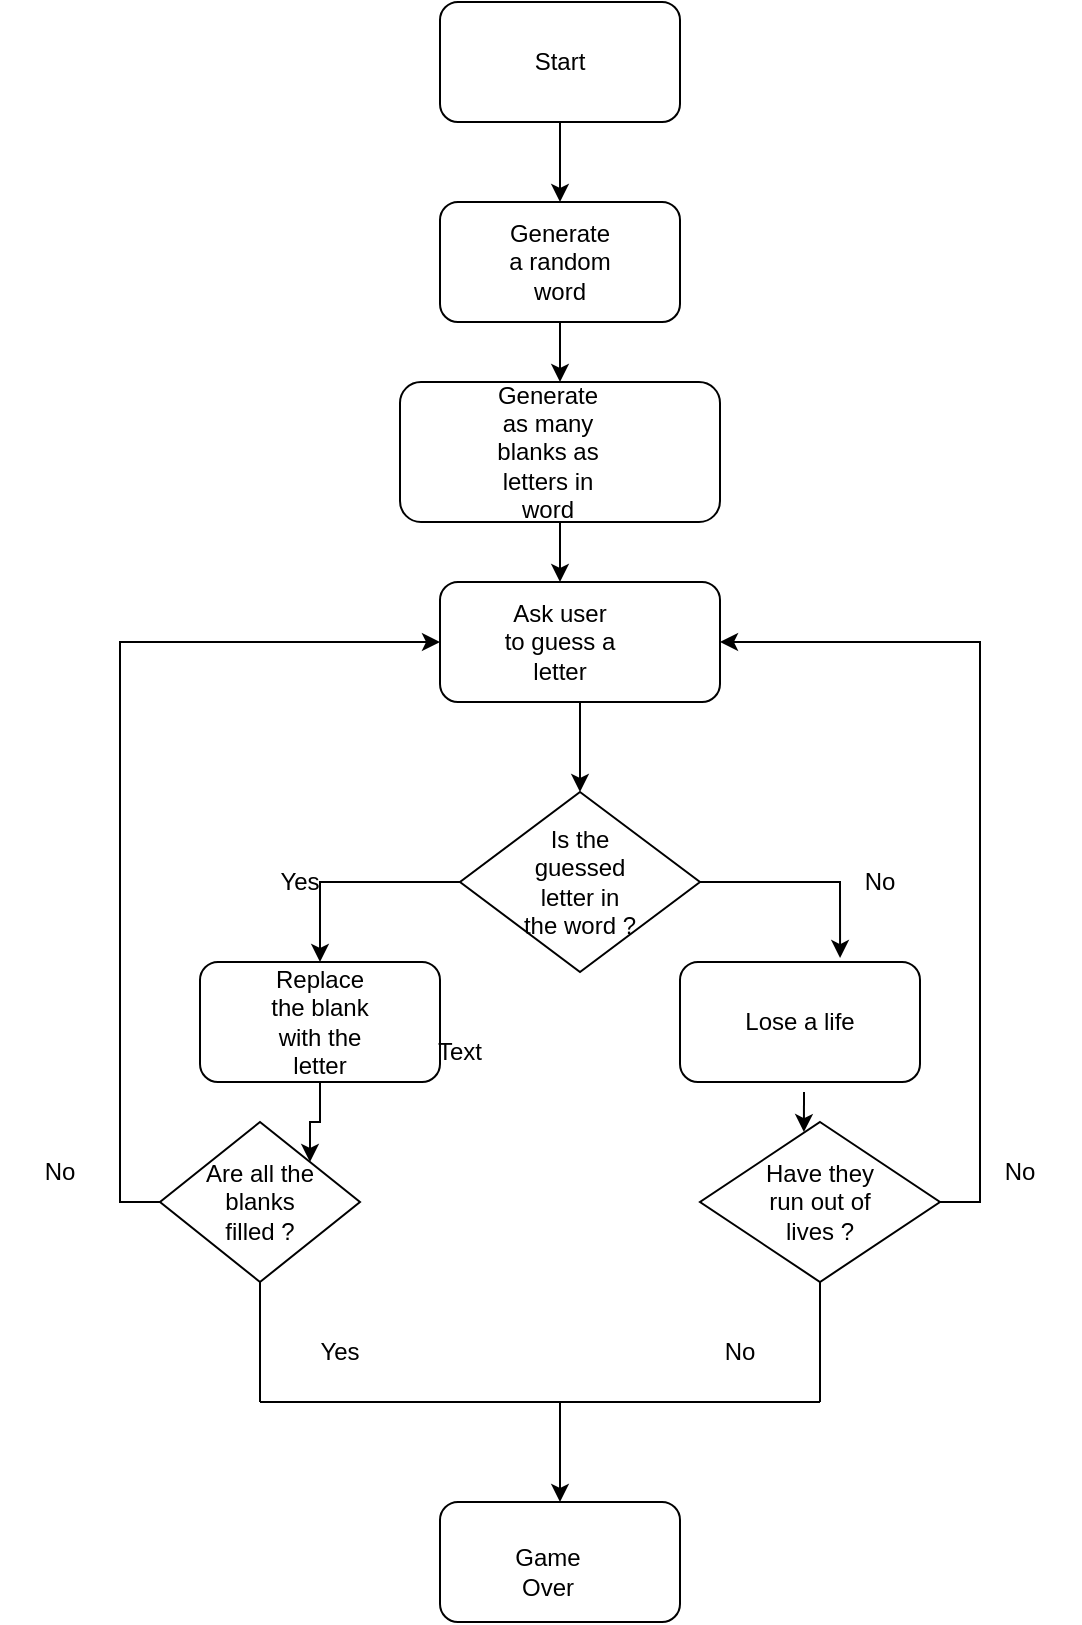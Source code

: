 <mxfile version="15.9.4" type="github">
  <diagram id="5DhgcH6jzRLOfP7Qu0oW" name="Page-1">
    <mxGraphModel dx="552" dy="423" grid="1" gridSize="10" guides="1" tooltips="1" connect="1" arrows="1" fold="1" page="1" pageScale="1" pageWidth="827" pageHeight="1169" math="0" shadow="0">
      <root>
        <mxCell id="0" />
        <mxCell id="1" parent="0" />
        <mxCell id="C4PRS4rC5Xd6t-OMOcKB-3" value="" style="rounded=1;whiteSpace=wrap;html=1;" vertex="1" parent="1">
          <mxGeometry x="390" y="70" width="120" height="60" as="geometry" />
        </mxCell>
        <mxCell id="C4PRS4rC5Xd6t-OMOcKB-5" style="edgeStyle=orthogonalEdgeStyle;rounded=0;orthogonalLoop=1;jettySize=auto;html=1;exitX=0.5;exitY=1;exitDx=0;exitDy=0;" edge="1" parent="1" source="C4PRS4rC5Xd6t-OMOcKB-4">
          <mxGeometry relative="1" as="geometry">
            <mxPoint x="450" y="170" as="targetPoint" />
          </mxGeometry>
        </mxCell>
        <mxCell id="C4PRS4rC5Xd6t-OMOcKB-4" value="Start" style="text;html=1;strokeColor=none;fillColor=none;align=center;verticalAlign=middle;whiteSpace=wrap;rounded=0;" vertex="1" parent="1">
          <mxGeometry x="400" y="70" width="100" height="60" as="geometry" />
        </mxCell>
        <mxCell id="C4PRS4rC5Xd6t-OMOcKB-9" style="edgeStyle=orthogonalEdgeStyle;rounded=0;orthogonalLoop=1;jettySize=auto;html=1;exitX=0.5;exitY=1;exitDx=0;exitDy=0;" edge="1" parent="1" source="C4PRS4rC5Xd6t-OMOcKB-6">
          <mxGeometry relative="1" as="geometry">
            <mxPoint x="450" y="260" as="targetPoint" />
          </mxGeometry>
        </mxCell>
        <mxCell id="C4PRS4rC5Xd6t-OMOcKB-6" value="" style="rounded=1;whiteSpace=wrap;html=1;" vertex="1" parent="1">
          <mxGeometry x="390" y="170" width="120" height="60" as="geometry" />
        </mxCell>
        <mxCell id="C4PRS4rC5Xd6t-OMOcKB-7" value="Generate a random word" style="text;html=1;strokeColor=none;fillColor=none;align=center;verticalAlign=middle;whiteSpace=wrap;rounded=0;" vertex="1" parent="1">
          <mxGeometry x="420" y="185" width="60" height="30" as="geometry" />
        </mxCell>
        <mxCell id="C4PRS4rC5Xd6t-OMOcKB-14" style="edgeStyle=orthogonalEdgeStyle;rounded=0;orthogonalLoop=1;jettySize=auto;html=1;exitX=0.5;exitY=1;exitDx=0;exitDy=0;" edge="1" parent="1" source="C4PRS4rC5Xd6t-OMOcKB-10">
          <mxGeometry relative="1" as="geometry">
            <mxPoint x="450" y="360" as="targetPoint" />
          </mxGeometry>
        </mxCell>
        <mxCell id="C4PRS4rC5Xd6t-OMOcKB-10" value="" style="rounded=1;whiteSpace=wrap;html=1;" vertex="1" parent="1">
          <mxGeometry x="370" y="260" width="160" height="70" as="geometry" />
        </mxCell>
        <mxCell id="C4PRS4rC5Xd6t-OMOcKB-13" value="Generate as many blanks as letters in word" style="text;html=1;strokeColor=none;fillColor=none;align=center;verticalAlign=middle;whiteSpace=wrap;rounded=0;" vertex="1" parent="1">
          <mxGeometry x="414" y="280" width="60" height="30" as="geometry" />
        </mxCell>
        <mxCell id="C4PRS4rC5Xd6t-OMOcKB-28" style="edgeStyle=orthogonalEdgeStyle;rounded=0;orthogonalLoop=1;jettySize=auto;html=1;entryX=0.5;entryY=0;entryDx=0;entryDy=0;" edge="1" parent="1" source="C4PRS4rC5Xd6t-OMOcKB-15" target="C4PRS4rC5Xd6t-OMOcKB-26">
          <mxGeometry relative="1" as="geometry" />
        </mxCell>
        <mxCell id="C4PRS4rC5Xd6t-OMOcKB-15" value="" style="rounded=1;whiteSpace=wrap;html=1;" vertex="1" parent="1">
          <mxGeometry x="390" y="360" width="140" height="60" as="geometry" />
        </mxCell>
        <mxCell id="C4PRS4rC5Xd6t-OMOcKB-16" value="Ask user to guess a letter" style="text;html=1;strokeColor=none;fillColor=none;align=center;verticalAlign=middle;whiteSpace=wrap;rounded=0;" vertex="1" parent="1">
          <mxGeometry x="420" y="375" width="60" height="30" as="geometry" />
        </mxCell>
        <mxCell id="C4PRS4rC5Xd6t-OMOcKB-21" style="edgeStyle=orthogonalEdgeStyle;rounded=0;orthogonalLoop=1;jettySize=auto;html=1;exitX=1;exitY=0.5;exitDx=0;exitDy=0;entryX=1;entryY=0.5;entryDx=0;entryDy=0;" edge="1" parent="1" source="C4PRS4rC5Xd6t-OMOcKB-18" target="C4PRS4rC5Xd6t-OMOcKB-15">
          <mxGeometry relative="1" as="geometry" />
        </mxCell>
        <mxCell id="C4PRS4rC5Xd6t-OMOcKB-18" value="" style="rhombus;whiteSpace=wrap;html=1;" vertex="1" parent="1">
          <mxGeometry x="520" y="630" width="120" height="80" as="geometry" />
        </mxCell>
        <mxCell id="C4PRS4rC5Xd6t-OMOcKB-19" value="Have they run out of lives ?" style="text;html=1;strokeColor=none;fillColor=none;align=center;verticalAlign=middle;whiteSpace=wrap;rounded=0;" vertex="1" parent="1">
          <mxGeometry x="550" y="655" width="60" height="30" as="geometry" />
        </mxCell>
        <mxCell id="C4PRS4rC5Xd6t-OMOcKB-25" style="edgeStyle=orthogonalEdgeStyle;rounded=0;orthogonalLoop=1;jettySize=auto;html=1;entryX=0;entryY=0.5;entryDx=0;entryDy=0;" edge="1" parent="1" target="C4PRS4rC5Xd6t-OMOcKB-15">
          <mxGeometry relative="1" as="geometry">
            <mxPoint x="213" y="390" as="targetPoint" />
            <mxPoint x="253" y="670" as="sourcePoint" />
            <Array as="points">
              <mxPoint x="230" y="670" />
              <mxPoint x="230" y="390" />
            </Array>
          </mxGeometry>
        </mxCell>
        <mxCell id="C4PRS4rC5Xd6t-OMOcKB-22" value="" style="rhombus;whiteSpace=wrap;html=1;" vertex="1" parent="1">
          <mxGeometry x="250" y="630" width="100" height="80" as="geometry" />
        </mxCell>
        <mxCell id="C4PRS4rC5Xd6t-OMOcKB-23" value="Are all the blanks filled ?" style="text;html=1;strokeColor=none;fillColor=none;align=center;verticalAlign=middle;whiteSpace=wrap;rounded=0;" vertex="1" parent="1">
          <mxGeometry x="270" y="655" width="60" height="30" as="geometry" />
        </mxCell>
        <mxCell id="C4PRS4rC5Xd6t-OMOcKB-34" style="edgeStyle=orthogonalEdgeStyle;rounded=0;orthogonalLoop=1;jettySize=auto;html=1;entryX=0.5;entryY=0;entryDx=0;entryDy=0;" edge="1" parent="1" source="C4PRS4rC5Xd6t-OMOcKB-26" target="C4PRS4rC5Xd6t-OMOcKB-30">
          <mxGeometry relative="1" as="geometry" />
        </mxCell>
        <mxCell id="C4PRS4rC5Xd6t-OMOcKB-37" style="edgeStyle=orthogonalEdgeStyle;rounded=0;orthogonalLoop=1;jettySize=auto;html=1;entryX=0.667;entryY=-0.033;entryDx=0;entryDy=0;entryPerimeter=0;" edge="1" parent="1" source="C4PRS4rC5Xd6t-OMOcKB-26" target="C4PRS4rC5Xd6t-OMOcKB-32">
          <mxGeometry relative="1" as="geometry">
            <Array as="points">
              <mxPoint x="590" y="510" />
            </Array>
          </mxGeometry>
        </mxCell>
        <mxCell id="C4PRS4rC5Xd6t-OMOcKB-26" value="" style="rhombus;whiteSpace=wrap;html=1;" vertex="1" parent="1">
          <mxGeometry x="400" y="465" width="120" height="90" as="geometry" />
        </mxCell>
        <mxCell id="C4PRS4rC5Xd6t-OMOcKB-27" value="Is the guessed letter in the word ?" style="text;html=1;strokeColor=none;fillColor=none;align=center;verticalAlign=middle;whiteSpace=wrap;rounded=0;" vertex="1" parent="1">
          <mxGeometry x="430" y="495" width="60" height="30" as="geometry" />
        </mxCell>
        <mxCell id="C4PRS4rC5Xd6t-OMOcKB-39" style="edgeStyle=orthogonalEdgeStyle;rounded=0;orthogonalLoop=1;jettySize=auto;html=1;entryX=1;entryY=0;entryDx=0;entryDy=0;" edge="1" parent="1" source="C4PRS4rC5Xd6t-OMOcKB-30" target="C4PRS4rC5Xd6t-OMOcKB-22">
          <mxGeometry relative="1" as="geometry" />
        </mxCell>
        <mxCell id="C4PRS4rC5Xd6t-OMOcKB-30" value="" style="rounded=1;whiteSpace=wrap;html=1;" vertex="1" parent="1">
          <mxGeometry x="270" y="550" width="120" height="60" as="geometry" />
        </mxCell>
        <mxCell id="C4PRS4rC5Xd6t-OMOcKB-31" value="Replace the blank with the letter" style="text;html=1;strokeColor=none;fillColor=none;align=center;verticalAlign=middle;whiteSpace=wrap;rounded=0;" vertex="1" parent="1">
          <mxGeometry x="300" y="565" width="60" height="30" as="geometry" />
        </mxCell>
        <mxCell id="C4PRS4rC5Xd6t-OMOcKB-32" value="" style="rounded=1;whiteSpace=wrap;html=1;" vertex="1" parent="1">
          <mxGeometry x="510" y="550" width="120" height="60" as="geometry" />
        </mxCell>
        <mxCell id="C4PRS4rC5Xd6t-OMOcKB-38" style="edgeStyle=orthogonalEdgeStyle;rounded=0;orthogonalLoop=1;jettySize=auto;html=1;entryX=0.433;entryY=0.063;entryDx=0;entryDy=0;entryPerimeter=0;" edge="1" parent="1" target="C4PRS4rC5Xd6t-OMOcKB-18">
          <mxGeometry relative="1" as="geometry">
            <mxPoint x="572" y="615" as="sourcePoint" />
          </mxGeometry>
        </mxCell>
        <mxCell id="C4PRS4rC5Xd6t-OMOcKB-33" value="Lose a life" style="text;html=1;strokeColor=none;fillColor=none;align=center;verticalAlign=middle;whiteSpace=wrap;rounded=0;" vertex="1" parent="1">
          <mxGeometry x="540" y="565" width="60" height="30" as="geometry" />
        </mxCell>
        <mxCell id="C4PRS4rC5Xd6t-OMOcKB-35" value="Yes" style="text;html=1;strokeColor=none;fillColor=none;align=center;verticalAlign=middle;whiteSpace=wrap;rounded=0;" vertex="1" parent="1">
          <mxGeometry x="290" y="495" width="60" height="30" as="geometry" />
        </mxCell>
        <mxCell id="C4PRS4rC5Xd6t-OMOcKB-36" value="No" style="text;html=1;strokeColor=none;fillColor=none;align=center;verticalAlign=middle;whiteSpace=wrap;rounded=0;" vertex="1" parent="1">
          <mxGeometry x="580" y="495" width="60" height="30" as="geometry" />
        </mxCell>
        <mxCell id="C4PRS4rC5Xd6t-OMOcKB-40" value="" style="rounded=1;whiteSpace=wrap;html=1;" vertex="1" parent="1">
          <mxGeometry x="390" y="820" width="120" height="60" as="geometry" />
        </mxCell>
        <mxCell id="C4PRS4rC5Xd6t-OMOcKB-41" value="Game Over" style="text;html=1;strokeColor=none;fillColor=none;align=center;verticalAlign=middle;whiteSpace=wrap;rounded=0;" vertex="1" parent="1">
          <mxGeometry x="414" y="840" width="60" height="30" as="geometry" />
        </mxCell>
        <mxCell id="C4PRS4rC5Xd6t-OMOcKB-45" value="Yes" style="text;html=1;strokeColor=none;fillColor=none;align=center;verticalAlign=middle;whiteSpace=wrap;rounded=0;" vertex="1" parent="1">
          <mxGeometry x="310" y="730" width="60" height="30" as="geometry" />
        </mxCell>
        <mxCell id="C4PRS4rC5Xd6t-OMOcKB-46" value="No" style="text;html=1;strokeColor=none;fillColor=none;align=center;verticalAlign=middle;whiteSpace=wrap;rounded=0;" vertex="1" parent="1">
          <mxGeometry x="510" y="730" width="60" height="30" as="geometry" />
        </mxCell>
        <mxCell id="C4PRS4rC5Xd6t-OMOcKB-52" value="" style="endArrow=none;html=1;rounded=0;" edge="1" parent="1">
          <mxGeometry width="50" height="50" relative="1" as="geometry">
            <mxPoint x="300" y="770" as="sourcePoint" />
            <mxPoint x="300" y="710" as="targetPoint" />
          </mxGeometry>
        </mxCell>
        <mxCell id="C4PRS4rC5Xd6t-OMOcKB-53" value="" style="endArrow=none;html=1;rounded=0;" edge="1" parent="1">
          <mxGeometry width="50" height="50" relative="1" as="geometry">
            <mxPoint x="300" y="770" as="sourcePoint" />
            <mxPoint x="580" y="770" as="targetPoint" />
            <Array as="points">
              <mxPoint x="300" y="770" />
            </Array>
          </mxGeometry>
        </mxCell>
        <mxCell id="C4PRS4rC5Xd6t-OMOcKB-54" value="" style="endArrow=none;html=1;rounded=0;entryX=0.5;entryY=1;entryDx=0;entryDy=0;" edge="1" parent="1" target="C4PRS4rC5Xd6t-OMOcKB-18">
          <mxGeometry width="50" height="50" relative="1" as="geometry">
            <mxPoint x="580" y="770" as="sourcePoint" />
            <mxPoint x="630" y="720" as="targetPoint" />
          </mxGeometry>
        </mxCell>
        <mxCell id="C4PRS4rC5Xd6t-OMOcKB-57" value="" style="endArrow=classic;html=1;rounded=0;entryX=0.5;entryY=0;entryDx=0;entryDy=0;" edge="1" parent="1" target="C4PRS4rC5Xd6t-OMOcKB-40">
          <mxGeometry width="50" height="50" relative="1" as="geometry">
            <mxPoint x="450" y="770" as="sourcePoint" />
            <mxPoint x="500" y="720" as="targetPoint" />
            <Array as="points" />
          </mxGeometry>
        </mxCell>
        <mxCell id="C4PRS4rC5Xd6t-OMOcKB-58" value="Text" style="text;html=1;strokeColor=none;fillColor=none;align=center;verticalAlign=middle;whiteSpace=wrap;rounded=0;" vertex="1" parent="1">
          <mxGeometry x="370" y="580" width="60" height="30" as="geometry" />
        </mxCell>
        <mxCell id="C4PRS4rC5Xd6t-OMOcKB-59" value="No" style="text;html=1;strokeColor=none;fillColor=none;align=center;verticalAlign=middle;whiteSpace=wrap;rounded=0;" vertex="1" parent="1">
          <mxGeometry x="170" y="640" width="60" height="30" as="geometry" />
        </mxCell>
        <mxCell id="C4PRS4rC5Xd6t-OMOcKB-60" value="No" style="text;html=1;strokeColor=none;fillColor=none;align=center;verticalAlign=middle;whiteSpace=wrap;rounded=0;" vertex="1" parent="1">
          <mxGeometry x="650" y="640" width="60" height="30" as="geometry" />
        </mxCell>
      </root>
    </mxGraphModel>
  </diagram>
</mxfile>
